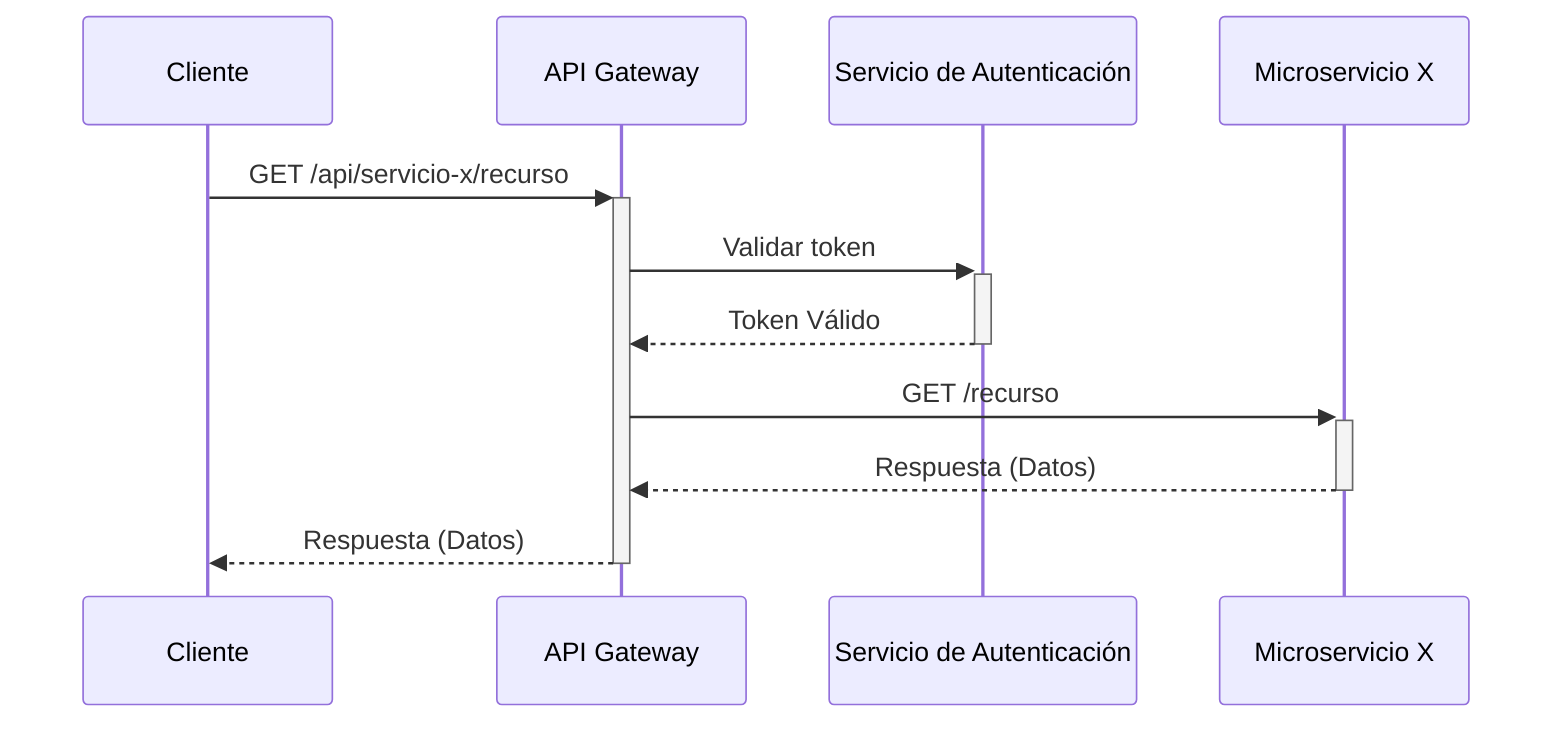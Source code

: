 sequenceDiagram
    participant Client as Cliente
    participant Gateway as API Gateway
    participant Auth as Servicio de Autenticación
    participant Service as Microservicio X

    Client->>+Gateway: GET /api/servicio-x/recurso
    Gateway->>+Auth: Validar token
    Auth-->>-Gateway: Token Válido
    Gateway->>+Service: GET /recurso
    Service-->>-Gateway: Respuesta (Datos)
    Gateway-->>-Client: Respuesta (Datos)